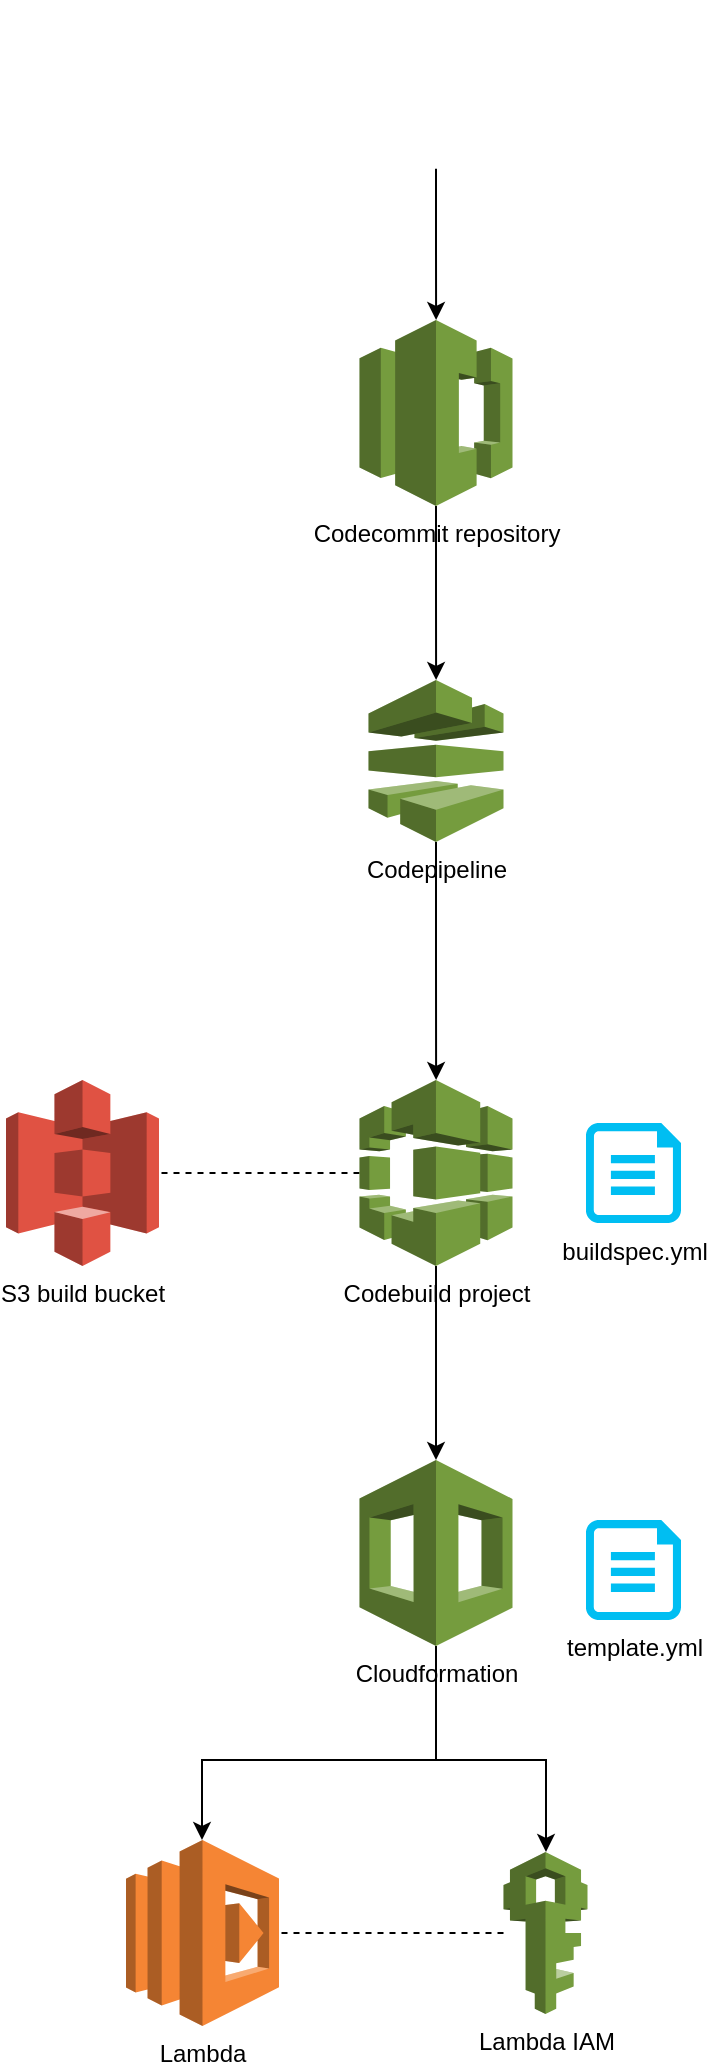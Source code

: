 <mxfile version="23.1.5" type="device">
  <diagram name="Page-1" id="SiCAJTOR_ieeBHqCmR3E">
    <mxGraphModel dx="1687" dy="1005" grid="0" gridSize="10" guides="1" tooltips="1" connect="1" arrows="1" fold="1" page="1" pageScale="1" pageWidth="850" pageHeight="1100" math="0" shadow="0">
      <root>
        <mxCell id="0" />
        <mxCell id="1" parent="0" />
        <mxCell id="5CxXZ3swcdRJ600K8378-13" style="edgeStyle=orthogonalEdgeStyle;rounded=0;orthogonalLoop=1;jettySize=auto;html=1;exitX=0.5;exitY=1;exitDx=0;exitDy=0;exitPerimeter=0;" edge="1" parent="1" source="5CxXZ3swcdRJ600K8378-2" target="5CxXZ3swcdRJ600K8378-4">
          <mxGeometry relative="1" as="geometry" />
        </mxCell>
        <mxCell id="5CxXZ3swcdRJ600K8378-2" value="Codecommit repository" style="outlineConnect=0;dashed=0;verticalLabelPosition=bottom;verticalAlign=top;align=center;html=1;shape=mxgraph.aws3.codecommit;fillColor=#759C3E;gradientColor=none;" vertex="1" parent="1">
          <mxGeometry x="356.75" y="200" width="76.5" height="93" as="geometry" />
        </mxCell>
        <mxCell id="5CxXZ3swcdRJ600K8378-12" style="edgeStyle=orthogonalEdgeStyle;rounded=0;orthogonalLoop=1;jettySize=auto;html=1;exitX=0.5;exitY=1;exitDx=0;exitDy=0;" edge="1" parent="1" source="5CxXZ3swcdRJ600K8378-3" target="5CxXZ3swcdRJ600K8378-2">
          <mxGeometry relative="1" as="geometry" />
        </mxCell>
        <mxCell id="5CxXZ3swcdRJ600K8378-3" value="" style="shape=image;verticalLabelPosition=bottom;labelBackgroundColor=default;verticalAlign=top;aspect=fixed;imageAspect=0;image=https://logos-marques.com/wp-content/uploads/2023/09/Gitlab-Logo.jpg;" vertex="1" parent="1">
          <mxGeometry x="320" y="40.0" width="150" height="84.38" as="geometry" />
        </mxCell>
        <mxCell id="5CxXZ3swcdRJ600K8378-7" style="edgeStyle=orthogonalEdgeStyle;rounded=0;orthogonalLoop=1;jettySize=auto;html=1;exitX=0.5;exitY=1;exitDx=0;exitDy=0;exitPerimeter=0;" edge="1" parent="1" source="5CxXZ3swcdRJ600K8378-4" target="5CxXZ3swcdRJ600K8378-6">
          <mxGeometry relative="1" as="geometry" />
        </mxCell>
        <mxCell id="5CxXZ3swcdRJ600K8378-4" value="Codepipeline" style="outlineConnect=0;dashed=0;verticalLabelPosition=bottom;verticalAlign=top;align=center;html=1;shape=mxgraph.aws3.codepipeline;fillColor=#759C3E;gradientColor=none;" vertex="1" parent="1">
          <mxGeometry x="361.25" y="380" width="67.5" height="81" as="geometry" />
        </mxCell>
        <mxCell id="5CxXZ3swcdRJ600K8378-5" value="S3 build bucket" style="outlineConnect=0;dashed=0;verticalLabelPosition=bottom;verticalAlign=top;align=center;html=1;shape=mxgraph.aws3.s3;fillColor=#E05243;gradientColor=none;" vertex="1" parent="1">
          <mxGeometry x="180" y="580" width="76.5" height="93" as="geometry" />
        </mxCell>
        <mxCell id="5CxXZ3swcdRJ600K8378-14" style="edgeStyle=orthogonalEdgeStyle;rounded=0;orthogonalLoop=1;jettySize=auto;html=1;exitX=0;exitY=0.5;exitDx=0;exitDy=0;exitPerimeter=0;strokeColor=default;dashed=1;endArrow=none;endFill=0;" edge="1" parent="1" source="5CxXZ3swcdRJ600K8378-6" target="5CxXZ3swcdRJ600K8378-5">
          <mxGeometry relative="1" as="geometry" />
        </mxCell>
        <mxCell id="5CxXZ3swcdRJ600K8378-6" value="Codebuild project" style="outlineConnect=0;dashed=0;verticalLabelPosition=bottom;verticalAlign=top;align=center;html=1;shape=mxgraph.aws3.codebuild;fillColor=#759C3E;gradientColor=none;" vertex="1" parent="1">
          <mxGeometry x="356.75" y="580" width="76.5" height="93" as="geometry" />
        </mxCell>
        <mxCell id="5CxXZ3swcdRJ600K8378-16" style="edgeStyle=orthogonalEdgeStyle;rounded=0;orthogonalLoop=1;jettySize=auto;html=1;exitX=0.5;exitY=1;exitDx=0;exitDy=0;exitPerimeter=0;" edge="1" parent="1" source="5CxXZ3swcdRJ600K8378-8" target="5CxXZ3swcdRJ600K8378-10">
          <mxGeometry relative="1" as="geometry">
            <Array as="points">
              <mxPoint x="395" y="920" />
              <mxPoint x="278" y="920" />
            </Array>
          </mxGeometry>
        </mxCell>
        <mxCell id="5CxXZ3swcdRJ600K8378-18" style="edgeStyle=orthogonalEdgeStyle;rounded=0;orthogonalLoop=1;jettySize=auto;html=1;exitX=0.5;exitY=1;exitDx=0;exitDy=0;exitPerimeter=0;" edge="1" parent="1" source="5CxXZ3swcdRJ600K8378-8" target="5CxXZ3swcdRJ600K8378-11">
          <mxGeometry relative="1" as="geometry">
            <Array as="points">
              <mxPoint x="395" y="920" />
              <mxPoint x="450" y="920" />
            </Array>
          </mxGeometry>
        </mxCell>
        <mxCell id="5CxXZ3swcdRJ600K8378-8" value="Cloudformation" style="outlineConnect=0;dashed=0;verticalLabelPosition=bottom;verticalAlign=top;align=center;html=1;shape=mxgraph.aws3.cloudformation;fillColor=#759C3E;gradientColor=none;" vertex="1" parent="1">
          <mxGeometry x="356.75" y="770" width="76.5" height="93" as="geometry" />
        </mxCell>
        <mxCell id="5CxXZ3swcdRJ600K8378-9" style="edgeStyle=orthogonalEdgeStyle;rounded=0;orthogonalLoop=1;jettySize=auto;html=1;exitX=0.5;exitY=1;exitDx=0;exitDy=0;exitPerimeter=0;entryX=0.5;entryY=0;entryDx=0;entryDy=0;entryPerimeter=0;" edge="1" parent="1" source="5CxXZ3swcdRJ600K8378-6" target="5CxXZ3swcdRJ600K8378-8">
          <mxGeometry relative="1" as="geometry" />
        </mxCell>
        <mxCell id="5CxXZ3swcdRJ600K8378-10" value="Lambda" style="outlineConnect=0;dashed=0;verticalLabelPosition=bottom;verticalAlign=top;align=center;html=1;shape=mxgraph.aws3.lambda;fillColor=#F58534;gradientColor=none;" vertex="1" parent="1">
          <mxGeometry x="240" y="960" width="76.5" height="93" as="geometry" />
        </mxCell>
        <mxCell id="5CxXZ3swcdRJ600K8378-11" value="Lambda IAM" style="outlineConnect=0;dashed=0;verticalLabelPosition=bottom;verticalAlign=top;align=center;html=1;shape=mxgraph.aws3.iam;fillColor=#759C3E;gradientColor=none;" vertex="1" parent="1">
          <mxGeometry x="428.75" y="966" width="42" height="81" as="geometry" />
        </mxCell>
        <mxCell id="5CxXZ3swcdRJ600K8378-19" style="edgeStyle=orthogonalEdgeStyle;rounded=0;orthogonalLoop=1;jettySize=auto;html=1;strokeColor=default;dashed=1;endArrow=none;endFill=0;entryX=1;entryY=0.5;entryDx=0;entryDy=0;entryPerimeter=0;" edge="1" parent="1" source="5CxXZ3swcdRJ600K8378-11" target="5CxXZ3swcdRJ600K8378-10">
          <mxGeometry relative="1" as="geometry">
            <mxPoint x="367" y="637" as="sourcePoint" />
            <mxPoint x="267" y="637" as="targetPoint" />
          </mxGeometry>
        </mxCell>
        <mxCell id="5CxXZ3swcdRJ600K8378-20" value="buildspec.yml" style="verticalLabelPosition=bottom;html=1;verticalAlign=top;align=center;strokeColor=none;fillColor=#00BEF2;shape=mxgraph.azure.cloud_services_configuration_file;pointerEvents=1;" vertex="1" parent="1">
          <mxGeometry x="470" y="601.5" width="47.5" height="50" as="geometry" />
        </mxCell>
        <mxCell id="5CxXZ3swcdRJ600K8378-21" value="template.yml" style="verticalLabelPosition=bottom;html=1;verticalAlign=top;align=center;strokeColor=none;fillColor=#00BEF2;shape=mxgraph.azure.cloud_services_configuration_file;pointerEvents=1;" vertex="1" parent="1">
          <mxGeometry x="470" y="800" width="47.5" height="50" as="geometry" />
        </mxCell>
      </root>
    </mxGraphModel>
  </diagram>
</mxfile>
